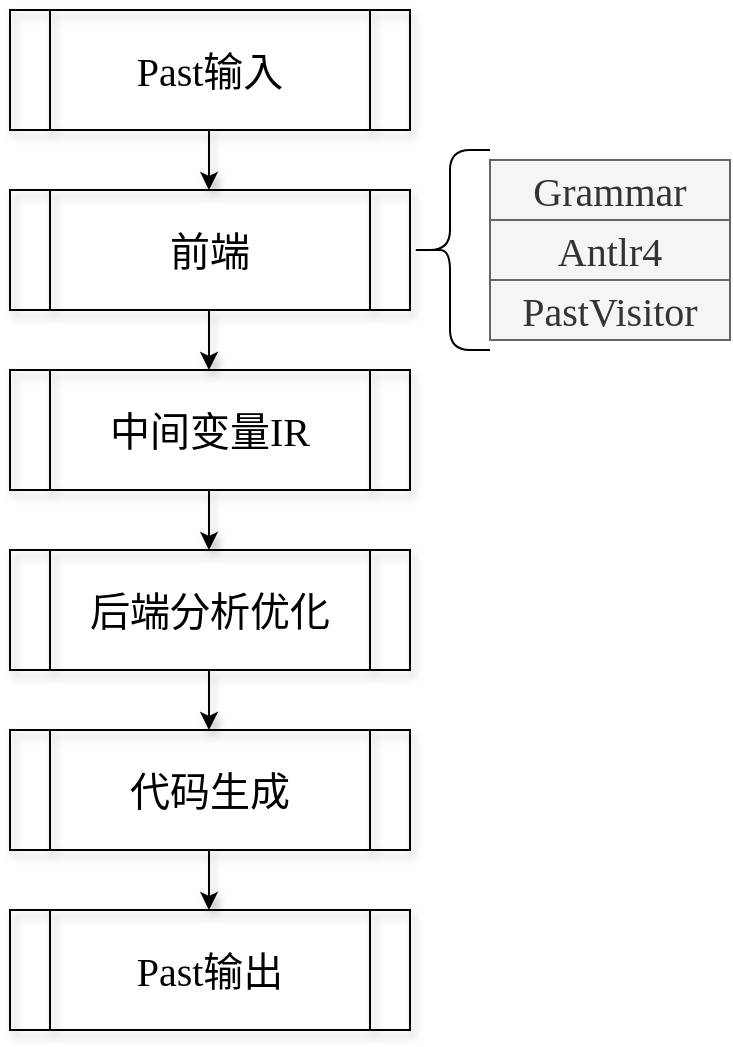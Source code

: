 <mxfile version="21.7.2" type="github">
  <diagram name="第 1 页" id="WuMPUa0EjE00o2N8EFPT">
    <mxGraphModel dx="1050" dy="622" grid="1" gridSize="10" guides="1" tooltips="1" connect="1" arrows="1" fold="1" page="1" pageScale="1" pageWidth="827" pageHeight="1169" math="0" shadow="0">
      <root>
        <mxCell id="0" />
        <mxCell id="1" parent="0" />
        <mxCell id="h4YEH6ylLla2ojN989Wt-1" value="&lt;font face=&quot;霞鹜文楷&quot;&gt;&lt;font style=&quot;font-size: 20px;&quot;&gt;Past&lt;/font&gt;&lt;font style=&quot;font-size: 20px;&quot;&gt;输入&lt;/font&gt;&lt;/font&gt;" style="shape=process;whiteSpace=wrap;html=1;backgroundOutline=1;shadow=1;rounded=0;fillColor=none;fontFamily=霞鹜文楷;" vertex="1" parent="1">
          <mxGeometry x="280" y="240" width="200" height="60" as="geometry" />
        </mxCell>
        <mxCell id="h4YEH6ylLla2ojN989Wt-3" value="&lt;font style=&quot;border-color: var(--border-color); font-size: 20px;&quot;&gt;前端&lt;/font&gt;" style="shape=process;whiteSpace=wrap;html=1;backgroundOutline=1;shadow=1;rounded=0;fillColor=none;fontFamily=霞鹜文楷;" vertex="1" parent="1">
          <mxGeometry x="280" y="330" width="200" height="60" as="geometry" />
        </mxCell>
        <mxCell id="h4YEH6ylLla2ojN989Wt-4" value="&lt;font style=&quot;border-color: var(--border-color); font-size: 20px;&quot; face=&quot;霞鹜文楷&quot;&gt;中间变量IR&lt;/font&gt;" style="shape=process;whiteSpace=wrap;html=1;backgroundOutline=1;shadow=1;rounded=0;fillColor=none;fontFamily=霞鹜文楷;" vertex="1" parent="1">
          <mxGeometry x="280" y="420" width="200" height="60" as="geometry" />
        </mxCell>
        <mxCell id="h4YEH6ylLla2ojN989Wt-5" value="&lt;font style=&quot;border-color: var(--border-color); font-size: 20px;&quot; face=&quot;霞鹜文楷&quot;&gt;后端分析优化&lt;/font&gt;" style="shape=process;whiteSpace=wrap;html=1;backgroundOutline=1;shadow=1;rounded=0;fillColor=none;fontFamily=霞鹜文楷;" vertex="1" parent="1">
          <mxGeometry x="280" y="510" width="200" height="60" as="geometry" />
        </mxCell>
        <mxCell id="h4YEH6ylLla2ojN989Wt-6" value="&lt;font style=&quot;border-color: var(--border-color); font-size: 20px;&quot; face=&quot;霞鹜文楷&quot;&gt;代码生成&lt;/font&gt;" style="shape=process;whiteSpace=wrap;html=1;backgroundOutline=1;shadow=1;rounded=0;fillColor=none;fontFamily=霞鹜文楷;" vertex="1" parent="1">
          <mxGeometry x="280" y="600" width="200" height="60" as="geometry" />
        </mxCell>
        <mxCell id="h4YEH6ylLla2ojN989Wt-8" value="&lt;font face=&quot;霞鹜文楷&quot;&gt;&lt;font style=&quot;font-size: 20px;&quot;&gt;Past&lt;/font&gt;&lt;font style=&quot;font-size: 20px;&quot;&gt;输出&lt;/font&gt;&lt;/font&gt;" style="shape=process;whiteSpace=wrap;html=1;backgroundOutline=1;shadow=1;rounded=0;fillColor=none;fontFamily=霞鹜文楷;" vertex="1" parent="1">
          <mxGeometry x="280" y="690" width="200" height="60" as="geometry" />
        </mxCell>
        <mxCell id="h4YEH6ylLla2ojN989Wt-9" value="" style="endArrow=classic;html=1;rounded=0;shadow=1;" edge="1" parent="1">
          <mxGeometry width="50" height="50" relative="1" as="geometry">
            <mxPoint x="379.5" y="300" as="sourcePoint" />
            <mxPoint x="379.5" y="330" as="targetPoint" />
          </mxGeometry>
        </mxCell>
        <mxCell id="h4YEH6ylLla2ojN989Wt-10" value="" style="endArrow=classic;html=1;rounded=0;shadow=1;" edge="1" parent="1">
          <mxGeometry width="50" height="50" relative="1" as="geometry">
            <mxPoint x="379.5" y="390" as="sourcePoint" />
            <mxPoint x="379.5" y="420" as="targetPoint" />
          </mxGeometry>
        </mxCell>
        <mxCell id="h4YEH6ylLla2ojN989Wt-11" value="" style="endArrow=classic;html=1;rounded=0;shadow=1;" edge="1" parent="1">
          <mxGeometry width="50" height="50" relative="1" as="geometry">
            <mxPoint x="379.5" y="480" as="sourcePoint" />
            <mxPoint x="379.5" y="510" as="targetPoint" />
          </mxGeometry>
        </mxCell>
        <mxCell id="h4YEH6ylLla2ojN989Wt-12" value="" style="endArrow=classic;html=1;rounded=0;shadow=1;" edge="1" parent="1">
          <mxGeometry width="50" height="50" relative="1" as="geometry">
            <mxPoint x="379.5" y="570" as="sourcePoint" />
            <mxPoint x="379.5" y="600" as="targetPoint" />
          </mxGeometry>
        </mxCell>
        <mxCell id="h4YEH6ylLla2ojN989Wt-13" value="" style="endArrow=classic;html=1;rounded=0;shadow=1;" edge="1" parent="1">
          <mxGeometry width="50" height="50" relative="1" as="geometry">
            <mxPoint x="379.5" y="660" as="sourcePoint" />
            <mxPoint x="379.5" y="690" as="targetPoint" />
          </mxGeometry>
        </mxCell>
        <mxCell id="h4YEH6ylLla2ojN989Wt-15" value="" style="shape=curlyBracket;whiteSpace=wrap;html=1;rounded=1;labelPosition=left;verticalLabelPosition=middle;align=right;verticalAlign=middle;" vertex="1" parent="1">
          <mxGeometry x="480" y="310" width="40" height="100" as="geometry" />
        </mxCell>
        <mxCell id="h4YEH6ylLla2ojN989Wt-16" value="&lt;font style=&quot;font-size: 20px;&quot; face=&quot;霞鹜文楷&quot;&gt;Grammar&lt;/font&gt;" style="text;html=1;align=center;verticalAlign=middle;whiteSpace=wrap;rounded=0;fillColor=#f5f5f5;fontColor=#333333;strokeColor=#666666;" vertex="1" parent="1">
          <mxGeometry x="520" y="315" width="120" height="30" as="geometry" />
        </mxCell>
        <mxCell id="h4YEH6ylLla2ojN989Wt-18" value="&lt;font face=&quot;霞鹜文楷&quot;&gt;&lt;span style=&quot;font-size: 20px;&quot;&gt;Antlr4&lt;/span&gt;&lt;/font&gt;" style="text;html=1;strokeColor=#666666;fillColor=#f5f5f5;align=center;verticalAlign=middle;whiteSpace=wrap;rounded=0;fontColor=#333333;" vertex="1" parent="1">
          <mxGeometry x="520" y="345" width="120" height="30" as="geometry" />
        </mxCell>
        <mxCell id="h4YEH6ylLla2ojN989Wt-19" value="&lt;font face=&quot;霞鹜文楷&quot;&gt;&lt;span style=&quot;font-size: 20px;&quot;&gt;PastVisitor&lt;/span&gt;&lt;/font&gt;" style="text;html=1;strokeColor=#666666;fillColor=#f5f5f5;align=center;verticalAlign=middle;whiteSpace=wrap;rounded=0;fontColor=#333333;" vertex="1" parent="1">
          <mxGeometry x="520" y="375" width="120" height="30" as="geometry" />
        </mxCell>
      </root>
    </mxGraphModel>
  </diagram>
</mxfile>
